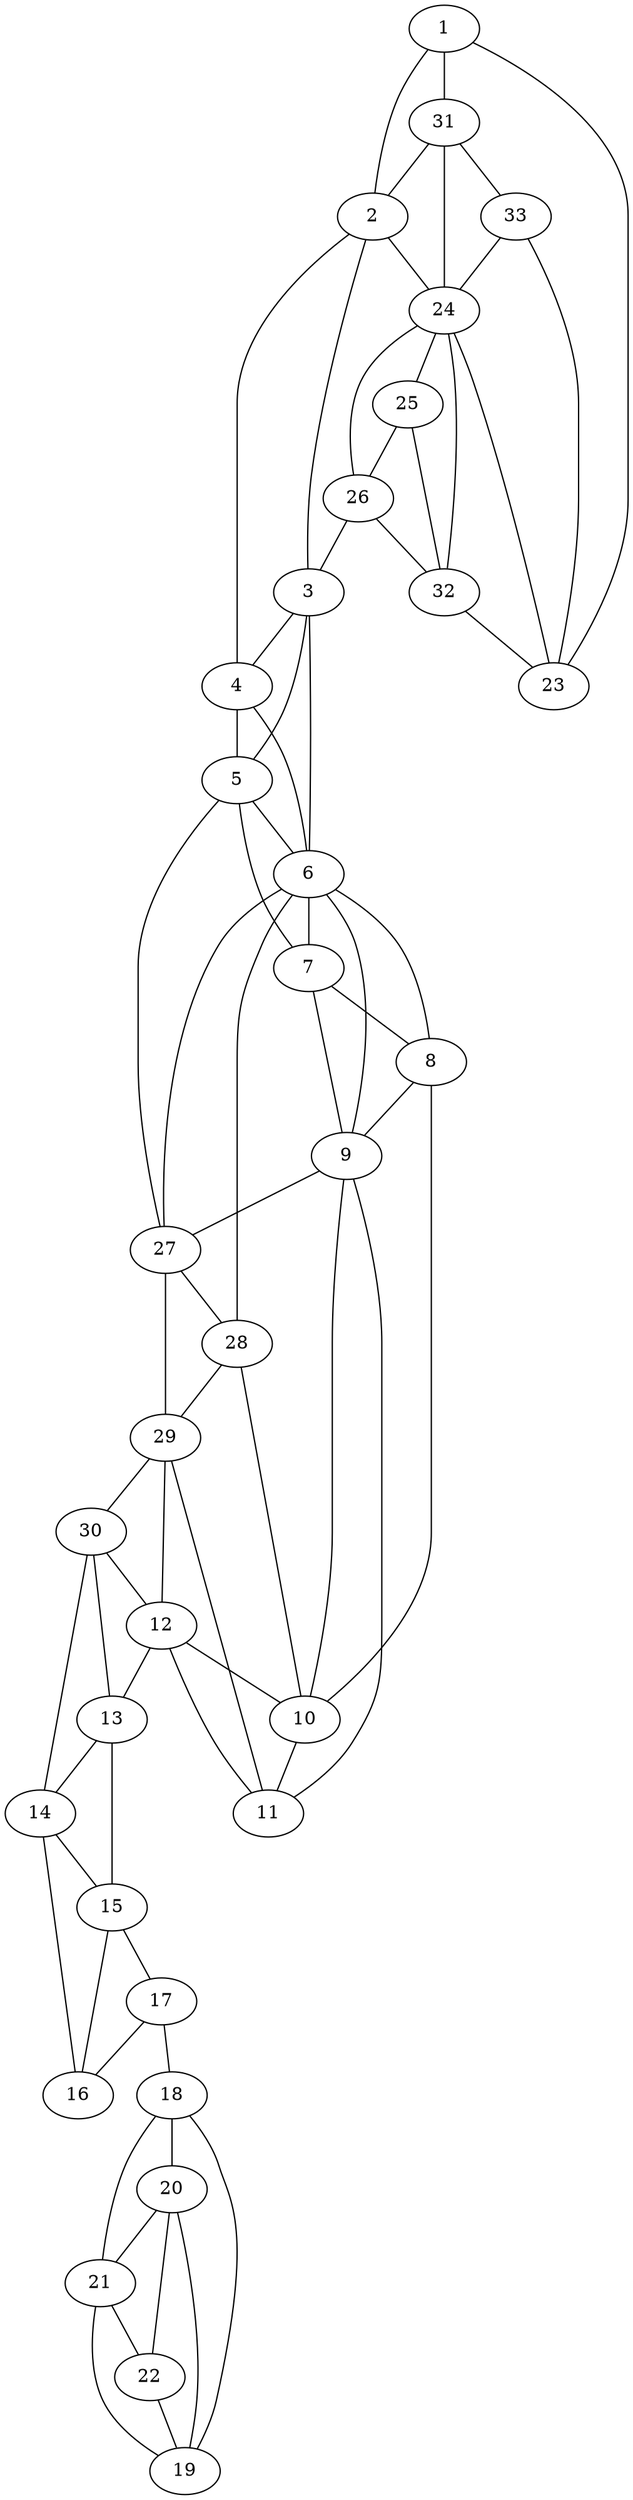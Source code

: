 graph pdb1h6n {
	1	 [aaLength=12,
		sequence=DVWFLEKLAHFD,
		type=0];
	2	 [aaLength=5,
		sequence=AKIFS,
		type=0];
	1 -- 2	 [distance0="47.43242",
		frequency=1,
		type0=1];
	23	 [aaLength=10,
		sequence=GSGAFGTFTV,
		type=1];
	1 -- 23	 [distance0="67.68413",
		frequency=1,
		type0=2];
	31	 [aaLength=10,
		sequence=GSGAFGTFTV,
		type=1];
	1 -- 31	 [distance0="67.68413",
		frequency=1,
		type0=3];
	3	 [aaLength=3,
		sequence=DPL,
		type=0];
	2 -- 3	 [distance0="67.03112",
		frequency=1,
		type0=2];
	4	 [aaLength=10,
		sequence=KFPDLNHIVK,
		type=0];
	2 -- 4	 [distance0="71.74152",
		frequency=1,
		type0=3];
	24	 [aaLength=9,
		sequence=KTEMFARFS,
		type=1];
	2 -- 24	 [distance0="4.0",
		frequency=1,
		type0=4];
	5	 [aaLength=11,
		sequence=NMAYKWDFFSH,
		type=0];
	3 -- 5	 [distance0="27.87023",
		frequency=1,
		type0=2];
	3 -- 4	 [distance0="8.252791",
		distance1="0.0",
		frequency=2,
		type0=1,
		type1=5];
	6	 [aaLength=3,
		sequence=LPE,
		type=0];
	3 -- 6	 [distance0="35.18044",
		frequency=1,
		type0=3];
	4 -- 5	 [distance0="20.91573",
		distance1="8.0",
		frequency=2,
		type0=2,
		type1=4];
	4 -- 6	 [distance0="29.82704",
		frequency=1,
		type0=3];
	5 -- 6	 [distance0="11.78911",
		distance1="0.0",
		frequency=2,
		type0=1,
		type1=5];
	7	 [aaLength=10,
		sequence=SLHQLTIDMS,
		type=0];
	5 -- 7	 [distance0="17.11617",
		frequency=1,
		type0=2];
	6 -- 7	 [distance0="8.014762",
		distance1="0.0",
		frequency=2,
		type0=1,
		type1=5];
	8	 [aaLength=4,
		sequence=DRGL,
		type=0];
	6 -- 8	 [distance0="22.19208",
		frequency=1,
		type0=3];
	7 -- 8	 [distance0="14.57423",
		distance1="0.0",
		frequency=2,
		type0=2,
		type1=5];
	9	 [aaLength=5,
		sequence=SYRFV,
		type=0];
	8 -- 9	 [distance0="12.65163",
		distance1="2.0",
		frequency=2,
		type0=1,
		type1=4];
	9 -- 6	 [distance0="32.51481",
		frequency=1,
		type0=3];
	9 -- 7	 [distance0="25.49806",
		frequency=1,
		type0=2];
	27	 [aaLength=2,
		sequence=GY,
		type=1];
	9 -- 27	 [distance0="1.0",
		frequency=1,
		type0=4];
	10	 [aaLength=12,
		sequence=MDDEAEALVGKD,
		type=0];
	11	 [aaLength=14,
		sequence=ESSQRDLFEAIERG,
		type=0];
	10 -- 11	 [distance0="23.50674",
		distance1="1.0",
		frequency=2,
		type0=1,
		type1=4];
	10 -- 8	 [distance0="44.51528",
		frequency=1,
		type0=3];
	10 -- 9	 [distance0="41.92772",
		frequency=1,
		type0=2];
	11 -- 9	 [distance0="51.05078",
		frequency=1,
		type0=3];
	29	 [aaLength=10,
		sequence=RWKLQIQIMP,
		type=1];
	11 -- 29	 [distance0="3.0",
		frequency=1,
		type0=4];
	12	 [aaLength=5,
		sequence=KEAST,
		type=0];
	12 -- 10	 [distance0="47.92601",
		frequency=1,
		type0=3];
	12 -- 11	 [distance0="32.34511",
		frequency=1,
		type0=1];
	13	 [aaLength=6,
		sequence=NYFSDV,
		type=0];
	12 -- 13	 [distance0="37.31769",
		frequency=1,
		type0=2];
	14	 [aaLength=20,
		sequence=DKMLQGRLFSYGDAHRYRLG,
		type=0];
	13 -- 14	 [distance0="27.39521",
		distance1="18.0",
		frequency=2,
		type0=1,
		type1=4];
	15	 [aaLength=5,
		sequence=NHHQI,
		type=0];
	13 -- 15	 [distance0="46.58243",
		frequency=1,
		type0=3];
	14 -- 15	 [distance0="25.6372",
		distance1="1.0",
		frequency=2,
		type0=1,
		type1=4];
	16	 [aaLength=5,
		sequence=IPVNA,
		type=0];
	15 -- 16	 [distance0="9.284819",
		distance1="0.0",
		frequency=2,
		type0=1,
		type1=5];
	17	 [aaLength=5,
		sequence=QPDFK,
		type=0];
	15 -- 17	 [distance0="46.17943",
		frequency=1,
		type0=3];
	16 -- 14	 [distance0="30.53305",
		frequency=1,
		type0=2];
	17 -- 16	 [distance0="43.53495",
		frequency=1,
		type0=1];
	18	 [aaLength=5,
		sequence=NHRED,
		type=0];
	17 -- 18	 [distance0="43.83288",
		distance1="13.0",
		frequency=2,
		type0=2,
		type1=4];
	20	 [aaLength=17,
		sequence=SDDEHQRMFARIAGELS,
		type=0];
	18 -- 20	 [distance0="30.19334",
		frequency=1,
		type0=2];
	19	 [aaLength=11,
		sequence=FSQPRALYELL,
		type=0];
	18 -- 19	 [distance0="22.30264",
		distance1="3.0",
		frequency=2,
		type0=1,
		type1=4];
	21	 [aaLength=16,
		sequence=SKETQQRQIDLFTKVH,
		type=0];
	18 -- 21	 [distance0="40.75613",
		frequency=1,
		type0=3];
	19 -- 20	 [distance0="15.1693",
		distance1="0.0",
		frequency=2,
		type0=1,
		type1=5];
	19 -- 21	 [distance0="34.20635",
		frequency=1,
		type0=3];
	20 -- 21	 [distance0="22.43475",
		distance1="2.0",
		frequency=2,
		type0=2,
		type1=4];
	22	 [aaLength=16,
		sequence=HPEYGAGVEKAIKVLE,
		type=0];
	21 -- 22	 [distance0="17.60895",
		distance1="0.0",
		frequency=2,
		type0=1,
		type1=5];
	22 -- 20	 [distance0="34.2624",
		frequency=1,
		type0=2];
	22 -- 19	 [distance0="47.07261",
		frequency=1,
		type0=3];
	23 -- 24	 [distance0="28.0",
		frequency=1,
		type0=3];
	25	 [aaLength=8,
		sequence=GFALKFYT,
		type=1];
	24 -- 25	 [distance0="25.0",
		frequency=1,
		type0=2];
	32	 [aaLength=9,
		sequence=KTEMFARFS,
		type=1];
	24 -- 32	 [distance0="0.0",
		distance1="0.0",
		frequency=2,
		type0=1,
		type1=5];
	26	 [aaLength=8,
		sequence=GNWDMVGN,
		type=1];
	25 -- 26	 [distance0="10.0",
		distance1="2.0",
		frequency=2,
		type0=1,
		type1=4];
	26 -- 3	 [distance0="8.0",
		frequency=1,
		type0=4];
	26 -- 24	 [distance0="35.0",
		frequency=1,
		type0=2];
	26 -- 32	 [distance0="35.0",
		frequency=1,
		type0=3];
	27 -- 5	 [distance0="61.61878",
		frequency=1,
		type0=3];
	27 -- 6	 [distance0="57.53914",
		frequency=1,
		type0=2];
	28	 [aaLength=10,
		sequence=RFWVKFHFRC,
		type=1];
	27 -- 28	 [distance0="15.0",
		distance1="13.0",
		frequency=2,
		type0=1,
		type1=4];
	28 -- 10	 [distance0="7.0",
		frequency=1,
		type0=4];
	28 -- 6	 [distance0="65.46566",
		frequency=1,
		type0=3];
	28 -- 29	 [distance0="47.0",
		frequency=1,
		type0=2];
	29 -- 12	 [distance0="1.0",
		frequency=1,
		type0=4];
	29 -- 27	 [distance0="62.0",
		frequency=1,
		type0=3];
	30	 [aaLength=10,
		sequence=MDVGYFELNR,
		type=1];
	29 -- 30	 [distance0="35.0",
		frequency=1,
		type0=1];
	30 -- 12	 [distance0="68.8625",
		frequency=1,
		type0=3];
	30 -- 14	 [distance0="67.69799",
		frequency=1,
		type0=2];
	30 -- 13	 [distance0="3.0",
		frequency=1,
		type0=4];
	31 -- 2	 [distance0="9.0",
		frequency=1,
		type0=4];
	31 -- 24	 [distance0="28.0",
		frequency=1,
		type0=3];
	33	 [aaLength=10,
		sequence=GSGAFGTFTV,
		type=1];
	31 -- 33	 [distance0="0.0",
		frequency=1,
		type0=2];
	32 -- 23	 [distance0="28.0",
		frequency=1,
		type0=3];
	32 -- 25	 [distance0="25.0",
		distance1="16.0",
		frequency=2,
		type0=2,
		type1=4];
	33 -- 23	 [distance0="0.0",
		frequency=1,
		type0=1];
	33 -- 24	 [distance0="28.0",
		frequency=1,
		type0=3];
}
